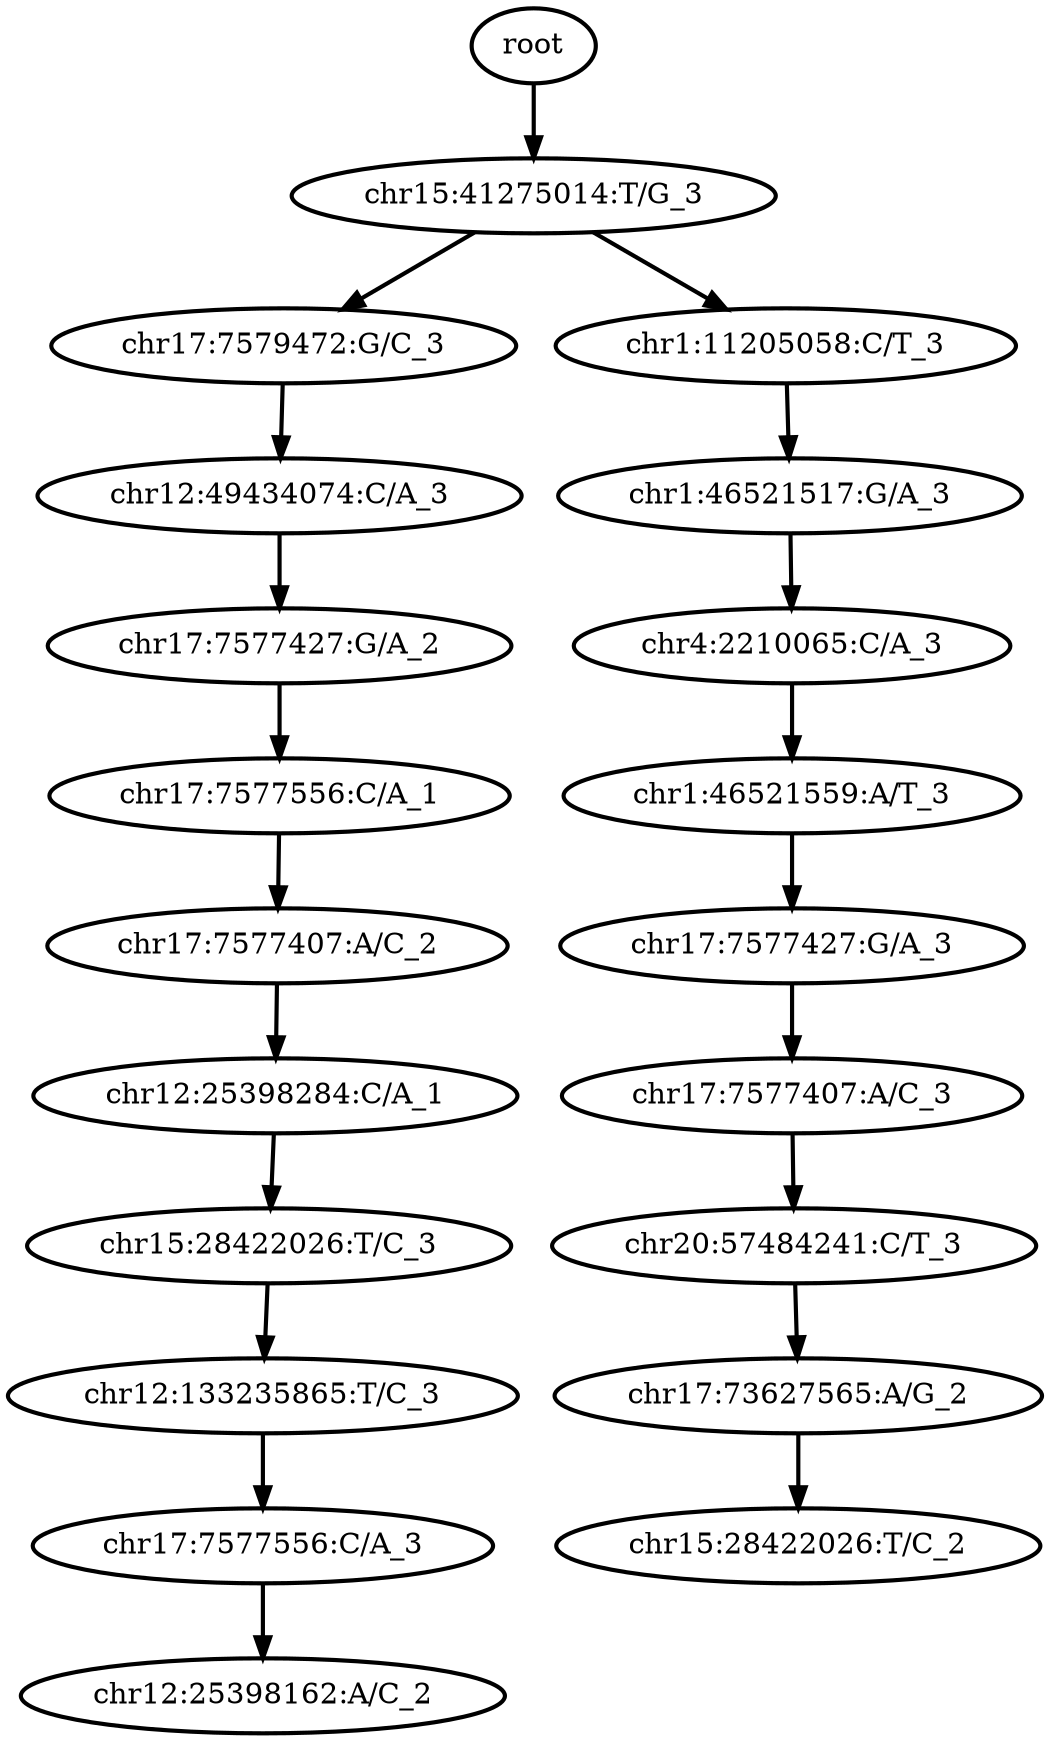digraph N {
	overlap="false"
	rankdir="TB"
	0 [label="root", style="bold"];
	1 [label="chr15:41275014:T/G_3", style="bold"];
	2 [label="chr17:7579472:G/C_3", style="bold"];
	3 [label="chr12:49434074:C/A_3", style="bold"];
	4 [label="chr17:7577427:G/A_2", style="bold"];
	5 [label="chr17:7577556:C/A_1", style="bold"];
	6 [label="chr17:7577407:A/C_2", style="bold"];
	7 [label="chr12:25398284:C/A_1", style="bold"];
	8 [label="chr15:28422026:T/C_3", style="bold"];
	9 [label="chr1:11205058:C/T_3", style="bold"];
	10 [label="chr1:46521517:G/A_3", style="bold"];
	11 [label="chr4:2210065:C/A_3", style="bold"];
	12 [label="chr1:46521559:A/T_3", style="bold"];
	13 [label="chr17:7577427:G/A_3", style="bold"];
	14 [label="chr17:7577407:A/C_3", style="bold"];
	15 [label="chr20:57484241:C/T_3", style="bold"];
	16 [label="chr17:73627565:A/G_2", style="bold"];
	17 [label="chr15:28422026:T/C_2", style="bold"];
	18 [label="chr12:133235865:T/C_3", style="bold"];
	19 [label="chr17:7577556:C/A_3", style="bold"];
	20 [label="chr12:25398162:A/C_2", style="bold"];
	0 -> 1 [style="bold"];
	1 -> 2 [style="bold"];
	1 -> 9 [style="bold"];
	2 -> 3 [style="bold"];
	3 -> 4 [style="bold"];
	4 -> 5 [style="bold"];
	5 -> 6 [style="bold"];
	6 -> 7 [style="bold"];
	7 -> 8 [style="bold"];
	8 -> 18 [style="bold"];
	9 -> 10 [style="bold"];
	10 -> 11 [style="bold"];
	11 -> 12 [style="bold"];
	12 -> 13 [style="bold"];
	13 -> 14 [style="bold"];
	14 -> 15 [style="bold"];
	15 -> 16 [style="bold"];
	16 -> 17 [style="bold"];
	18 -> 19 [style="bold"];
	19 -> 20 [style="bold"];
}